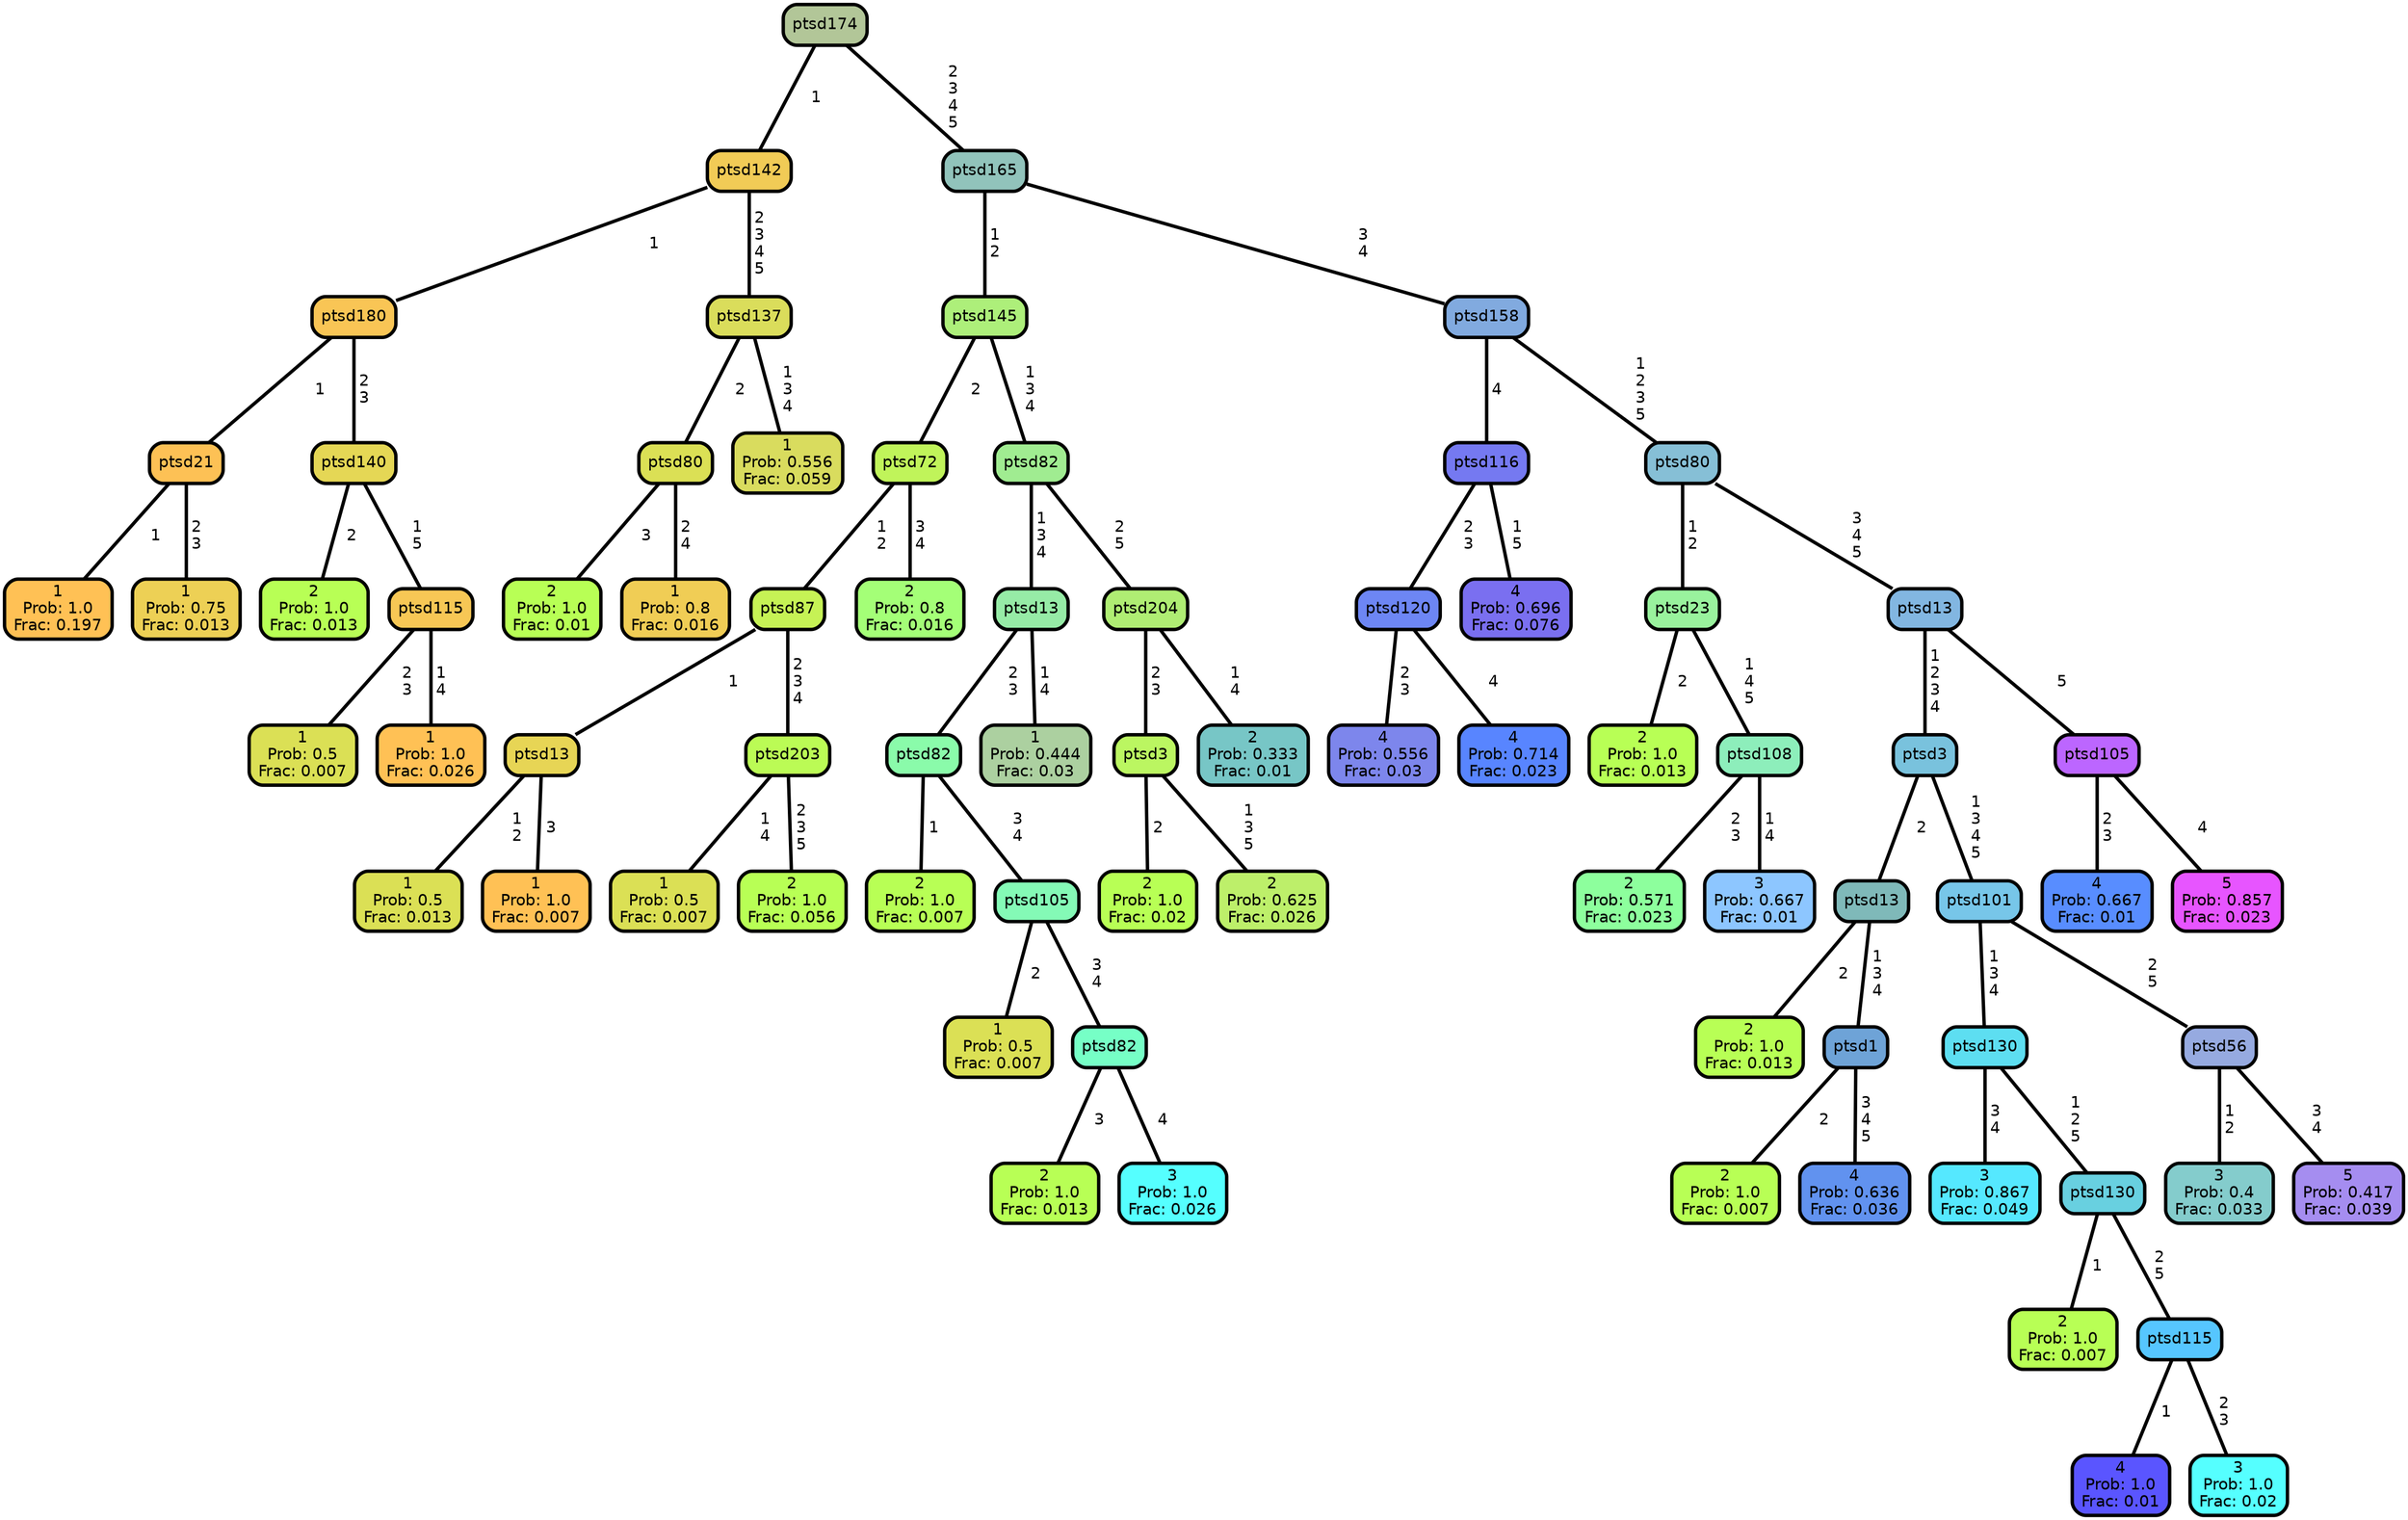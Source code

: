 graph Tree {
node [shape=box, style="filled, rounded",color="black",penwidth="3",fontcolor="black",                 fontname=helvetica] ;
graph [ranksep="0 equally", splines=straight,                 bgcolor=transparent, dpi=200] ;
edge [fontname=helvetica, color=black] ;
0 [label="1
Prob: 1.0
Frac: 0.197", fillcolor="#ffc155"] ;
1 [label="ptsd21", fillcolor="#fdc155"] ;
2 [label="1
Prob: 0.75
Frac: 0.013", fillcolor="#edd055"] ;
3 [label="ptsd180", fillcolor="#f9c555"] ;
4 [label="2
Prob: 1.0
Frac: 0.013", fillcolor="#b8ff55"] ;
5 [label="ptsd140", fillcolor="#e5d755"] ;
6 [label="1
Prob: 0.5
Frac: 0.007", fillcolor="#dbe055"] ;
7 [label="ptsd115", fillcolor="#f7c755"] ;
8 [label="1
Prob: 1.0
Frac: 0.026", fillcolor="#ffc155"] ;
9 [label="ptsd142", fillcolor="#f1cb56"] ;
10 [label="2
Prob: 1.0
Frac: 0.01", fillcolor="#b8ff55"] ;
11 [label="ptsd80", fillcolor="#dbe055"] ;
12 [label="1
Prob: 0.8
Frac: 0.016", fillcolor="#f0cd55"] ;
13 [label="ptsd137", fillcolor="#dadd5b"] ;
14 [label="1
Prob: 0.556
Frac: 0.059", fillcolor="#d9dc5e"] ;
15 [label="ptsd174", fillcolor="#b2c698"] ;
16 [label="1
Prob: 0.5
Frac: 0.013", fillcolor="#dbe055"] ;
17 [label="ptsd13", fillcolor="#e7d555"] ;
18 [label="1
Prob: 1.0
Frac: 0.007", fillcolor="#ffc155"] ;
19 [label="ptsd87", fillcolor="#c6f255"] ;
20 [label="1
Prob: 0.5
Frac: 0.007", fillcolor="#dbe055"] ;
21 [label="ptsd203", fillcolor="#bbfb55"] ;
22 [label="2
Prob: 1.0
Frac: 0.056", fillcolor="#b8ff55"] ;
23 [label="ptsd72", fillcolor="#c0f45a"] ;
24 [label="2
Prob: 0.8
Frac: 0.016", fillcolor="#a4ff77"] ;
25 [label="ptsd145", fillcolor="#adef7a"] ;
26 [label="2
Prob: 1.0
Frac: 0.007", fillcolor="#b8ff55"] ;
27 [label="ptsd82", fillcolor="#8afbaa"] ;
28 [label="1
Prob: 0.5
Frac: 0.007", fillcolor="#dbe055"] ;
29 [label="ptsd105", fillcolor="#84fab6"] ;
30 [label="2
Prob: 1.0
Frac: 0.013", fillcolor="#b8ff55"] ;
31 [label="ptsd82", fillcolor="#76ffc6"] ;
32 [label="3
Prob: 1.0
Frac: 0.026", fillcolor="#55ffff"] ;
33 [label="ptsd13", fillcolor="#96eba6"] ;
34 [label="1
Prob: 0.444
Frac: 0.03", fillcolor="#acd0a0"] ;
35 [label="ptsd82", fillcolor="#a0ec91"] ;
36 [label="2
Prob: 1.0
Frac: 0.02", fillcolor="#b8ff55"] ;
37 [label="ptsd3", fillcolor="#bbf661"] ;
38 [label="2
Prob: 0.625
Frac: 0.026", fillcolor="#bdef6a"] ;
39 [label="ptsd204", fillcolor="#afed73"] ;
40 [label="2
Prob: 0.333
Frac: 0.01", fillcolor="#77c6c6"] ;
41 [label="ptsd165", fillcolor="#91c3bb"] ;
42 [label="4
Prob: 0.556
Frac: 0.03", fillcolor="#7d86ec"] ;
43 [label="ptsd120", fillcolor="#6d86f4"] ;
44 [label="4
Prob: 0.714
Frac: 0.023", fillcolor="#5885ff"] ;
45 [label="ptsd116", fillcolor="#7579f1"] ;
46 [label="4
Prob: 0.696
Frac: 0.076", fillcolor="#7a6ff0"] ;
47 [label="ptsd158", fillcolor="#81aadf"] ;
48 [label="2
Prob: 1.0
Frac: 0.013", fillcolor="#b8ff55"] ;
49 [label="ptsd23", fillcolor="#99f29d"] ;
50 [label="2
Prob: 0.571
Frac: 0.023", fillcolor="#8dff9d"] ;
51 [label="ptsd108", fillcolor="#8deebb"] ;
52 [label="3
Prob: 0.667
Frac: 0.01", fillcolor="#8dc6ff"] ;
53 [label="ptsd80", fillcolor="#86bfd6"] ;
54 [label="2
Prob: 1.0
Frac: 0.013", fillcolor="#b8ff55"] ;
55 [label="ptsd13", fillcolor="#7fb9b9"] ;
56 [label="2
Prob: 1.0
Frac: 0.007", fillcolor="#b8ff55"] ;
57 [label="ptsd1", fillcolor="#6ea3d7"] ;
58 [label="4
Prob: 0.636
Frac: 0.036", fillcolor="#6192ef"] ;
59 [label="ptsd3", fillcolor="#79c2dd"] ;
60 [label="3
Prob: 0.867
Frac: 0.049", fillcolor="#55e8ff"] ;
61 [label="ptsd130", fillcolor="#5ddef1"] ;
62 [label="2
Prob: 1.0
Frac: 0.007", fillcolor="#b8ff55"] ;
63 [label="ptsd130", fillcolor="#68d0e0"] ;
64 [label="4
Prob: 1.0
Frac: 0.01", fillcolor="#5a55ff"] ;
65 [label="ptsd115", fillcolor="#56c6ff"] ;
66 [label="3
Prob: 1.0
Frac: 0.02", fillcolor="#55ffff"] ;
67 [label="ptsd101", fillcolor="#77c6e9"] ;
68 [label="3
Prob: 0.4
Frac: 0.033", fillcolor="#84cccc"] ;
69 [label="ptsd56", fillcolor="#96aae0"] ;
70 [label="5
Prob: 0.417
Frac: 0.039", fillcolor="#a58df0"] ;
71 [label="ptsd13", fillcolor="#82b6e1"] ;
72 [label="4
Prob: 0.667
Frac: 0.01", fillcolor="#588dff"] ;
73 [label="ptsd105", fillcolor="#bc66ff"] ;
74 [label="5
Prob: 0.857
Frac: 0.023", fillcolor="#e755ff"] ;
1 -- 0 [label=" 1",penwidth=3] ;
1 -- 2 [label=" 2\n 3",penwidth=3] ;
3 -- 1 [label=" 1",penwidth=3] ;
3 -- 5 [label=" 2\n 3",penwidth=3] ;
5 -- 4 [label=" 2",penwidth=3] ;
5 -- 7 [label=" 1\n 5",penwidth=3] ;
7 -- 6 [label=" 2\n 3",penwidth=3] ;
7 -- 8 [label=" 1\n 4",penwidth=3] ;
9 -- 3 [label=" 1",penwidth=3] ;
9 -- 13 [label=" 2\n 3\n 4\n 5",penwidth=3] ;
11 -- 10 [label=" 3",penwidth=3] ;
11 -- 12 [label=" 2\n 4",penwidth=3] ;
13 -- 11 [label=" 2",penwidth=3] ;
13 -- 14 [label=" 1\n 3\n 4",penwidth=3] ;
15 -- 9 [label=" 1",penwidth=3] ;
15 -- 41 [label=" 2\n 3\n 4\n 5",penwidth=3] ;
17 -- 16 [label=" 1\n 2",penwidth=3] ;
17 -- 18 [label=" 3",penwidth=3] ;
19 -- 17 [label=" 1",penwidth=3] ;
19 -- 21 [label=" 2\n 3\n 4",penwidth=3] ;
21 -- 20 [label=" 1\n 4",penwidth=3] ;
21 -- 22 [label=" 2\n 3\n 5",penwidth=3] ;
23 -- 19 [label=" 1\n 2",penwidth=3] ;
23 -- 24 [label=" 3\n 4",penwidth=3] ;
25 -- 23 [label=" 2",penwidth=3] ;
25 -- 35 [label=" 1\n 3\n 4",penwidth=3] ;
27 -- 26 [label=" 1",penwidth=3] ;
27 -- 29 [label=" 3\n 4",penwidth=3] ;
29 -- 28 [label=" 2",penwidth=3] ;
29 -- 31 [label=" 3\n 4",penwidth=3] ;
31 -- 30 [label=" 3",penwidth=3] ;
31 -- 32 [label=" 4",penwidth=3] ;
33 -- 27 [label=" 2\n 3",penwidth=3] ;
33 -- 34 [label=" 1\n 4",penwidth=3] ;
35 -- 33 [label=" 1\n 3\n 4",penwidth=3] ;
35 -- 39 [label=" 2\n 5",penwidth=3] ;
37 -- 36 [label=" 2",penwidth=3] ;
37 -- 38 [label=" 1\n 3\n 5",penwidth=3] ;
39 -- 37 [label=" 2\n 3",penwidth=3] ;
39 -- 40 [label=" 1\n 4",penwidth=3] ;
41 -- 25 [label=" 1\n 2",penwidth=3] ;
41 -- 47 [label=" 3\n 4",penwidth=3] ;
43 -- 42 [label=" 2\n 3",penwidth=3] ;
43 -- 44 [label=" 4",penwidth=3] ;
45 -- 43 [label=" 2\n 3",penwidth=3] ;
45 -- 46 [label=" 1\n 5",penwidth=3] ;
47 -- 45 [label=" 4",penwidth=3] ;
47 -- 53 [label=" 1\n 2\n 3\n 5",penwidth=3] ;
49 -- 48 [label=" 2",penwidth=3] ;
49 -- 51 [label=" 1\n 4\n 5",penwidth=3] ;
51 -- 50 [label=" 2\n 3",penwidth=3] ;
51 -- 52 [label=" 1\n 4",penwidth=3] ;
53 -- 49 [label=" 1\n 2",penwidth=3] ;
53 -- 71 [label=" 3\n 4\n 5",penwidth=3] ;
55 -- 54 [label=" 2",penwidth=3] ;
55 -- 57 [label=" 1\n 3\n 4",penwidth=3] ;
57 -- 56 [label=" 2",penwidth=3] ;
57 -- 58 [label=" 3\n 4\n 5",penwidth=3] ;
59 -- 55 [label=" 2",penwidth=3] ;
59 -- 67 [label=" 1\n 3\n 4\n 5",penwidth=3] ;
61 -- 60 [label=" 3\n 4",penwidth=3] ;
61 -- 63 [label=" 1\n 2\n 5",penwidth=3] ;
63 -- 62 [label=" 1",penwidth=3] ;
63 -- 65 [label=" 2\n 5",penwidth=3] ;
65 -- 64 [label=" 1",penwidth=3] ;
65 -- 66 [label=" 2\n 3",penwidth=3] ;
67 -- 61 [label=" 1\n 3\n 4",penwidth=3] ;
67 -- 69 [label=" 2\n 5",penwidth=3] ;
69 -- 68 [label=" 1\n 2",penwidth=3] ;
69 -- 70 [label=" 3\n 4",penwidth=3] ;
71 -- 59 [label=" 1\n 2\n 3\n 4",penwidth=3] ;
71 -- 73 [label=" 5",penwidth=3] ;
73 -- 72 [label=" 2\n 3",penwidth=3] ;
73 -- 74 [label=" 4",penwidth=3] ;
{rank = same;}}